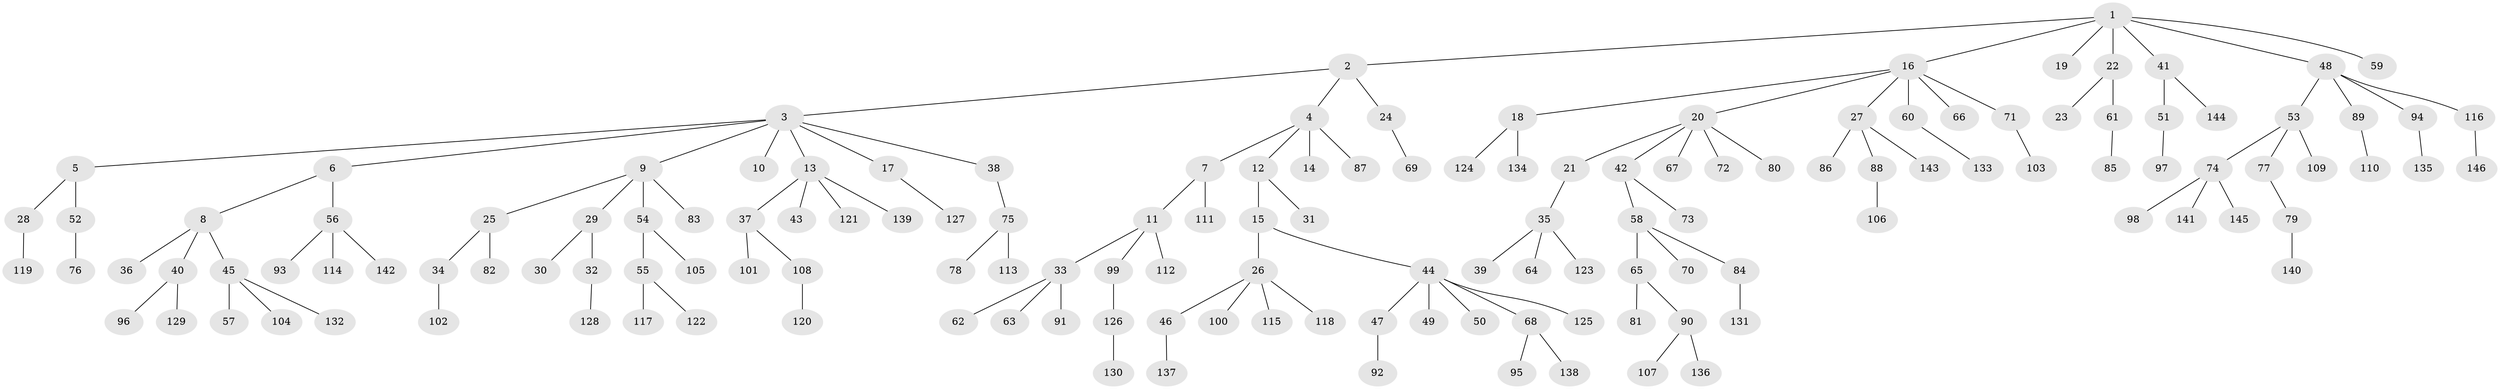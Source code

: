 // Generated by graph-tools (version 1.1) at 2025/11/02/27/25 16:11:26]
// undirected, 146 vertices, 145 edges
graph export_dot {
graph [start="1"]
  node [color=gray90,style=filled];
  1;
  2;
  3;
  4;
  5;
  6;
  7;
  8;
  9;
  10;
  11;
  12;
  13;
  14;
  15;
  16;
  17;
  18;
  19;
  20;
  21;
  22;
  23;
  24;
  25;
  26;
  27;
  28;
  29;
  30;
  31;
  32;
  33;
  34;
  35;
  36;
  37;
  38;
  39;
  40;
  41;
  42;
  43;
  44;
  45;
  46;
  47;
  48;
  49;
  50;
  51;
  52;
  53;
  54;
  55;
  56;
  57;
  58;
  59;
  60;
  61;
  62;
  63;
  64;
  65;
  66;
  67;
  68;
  69;
  70;
  71;
  72;
  73;
  74;
  75;
  76;
  77;
  78;
  79;
  80;
  81;
  82;
  83;
  84;
  85;
  86;
  87;
  88;
  89;
  90;
  91;
  92;
  93;
  94;
  95;
  96;
  97;
  98;
  99;
  100;
  101;
  102;
  103;
  104;
  105;
  106;
  107;
  108;
  109;
  110;
  111;
  112;
  113;
  114;
  115;
  116;
  117;
  118;
  119;
  120;
  121;
  122;
  123;
  124;
  125;
  126;
  127;
  128;
  129;
  130;
  131;
  132;
  133;
  134;
  135;
  136;
  137;
  138;
  139;
  140;
  141;
  142;
  143;
  144;
  145;
  146;
  1 -- 2;
  1 -- 16;
  1 -- 19;
  1 -- 22;
  1 -- 41;
  1 -- 48;
  1 -- 59;
  2 -- 3;
  2 -- 4;
  2 -- 24;
  3 -- 5;
  3 -- 6;
  3 -- 9;
  3 -- 10;
  3 -- 13;
  3 -- 17;
  3 -- 38;
  4 -- 7;
  4 -- 12;
  4 -- 14;
  4 -- 87;
  5 -- 28;
  5 -- 52;
  6 -- 8;
  6 -- 56;
  7 -- 11;
  7 -- 111;
  8 -- 36;
  8 -- 40;
  8 -- 45;
  9 -- 25;
  9 -- 29;
  9 -- 54;
  9 -- 83;
  11 -- 33;
  11 -- 99;
  11 -- 112;
  12 -- 15;
  12 -- 31;
  13 -- 37;
  13 -- 43;
  13 -- 121;
  13 -- 139;
  15 -- 26;
  15 -- 44;
  16 -- 18;
  16 -- 20;
  16 -- 27;
  16 -- 60;
  16 -- 66;
  16 -- 71;
  17 -- 127;
  18 -- 124;
  18 -- 134;
  20 -- 21;
  20 -- 42;
  20 -- 67;
  20 -- 72;
  20 -- 80;
  21 -- 35;
  22 -- 23;
  22 -- 61;
  24 -- 69;
  25 -- 34;
  25 -- 82;
  26 -- 46;
  26 -- 100;
  26 -- 115;
  26 -- 118;
  27 -- 86;
  27 -- 88;
  27 -- 143;
  28 -- 119;
  29 -- 30;
  29 -- 32;
  32 -- 128;
  33 -- 62;
  33 -- 63;
  33 -- 91;
  34 -- 102;
  35 -- 39;
  35 -- 64;
  35 -- 123;
  37 -- 101;
  37 -- 108;
  38 -- 75;
  40 -- 96;
  40 -- 129;
  41 -- 51;
  41 -- 144;
  42 -- 58;
  42 -- 73;
  44 -- 47;
  44 -- 49;
  44 -- 50;
  44 -- 68;
  44 -- 125;
  45 -- 57;
  45 -- 104;
  45 -- 132;
  46 -- 137;
  47 -- 92;
  48 -- 53;
  48 -- 89;
  48 -- 94;
  48 -- 116;
  51 -- 97;
  52 -- 76;
  53 -- 74;
  53 -- 77;
  53 -- 109;
  54 -- 55;
  54 -- 105;
  55 -- 117;
  55 -- 122;
  56 -- 93;
  56 -- 114;
  56 -- 142;
  58 -- 65;
  58 -- 70;
  58 -- 84;
  60 -- 133;
  61 -- 85;
  65 -- 81;
  65 -- 90;
  68 -- 95;
  68 -- 138;
  71 -- 103;
  74 -- 98;
  74 -- 141;
  74 -- 145;
  75 -- 78;
  75 -- 113;
  77 -- 79;
  79 -- 140;
  84 -- 131;
  88 -- 106;
  89 -- 110;
  90 -- 107;
  90 -- 136;
  94 -- 135;
  99 -- 126;
  108 -- 120;
  116 -- 146;
  126 -- 130;
}
